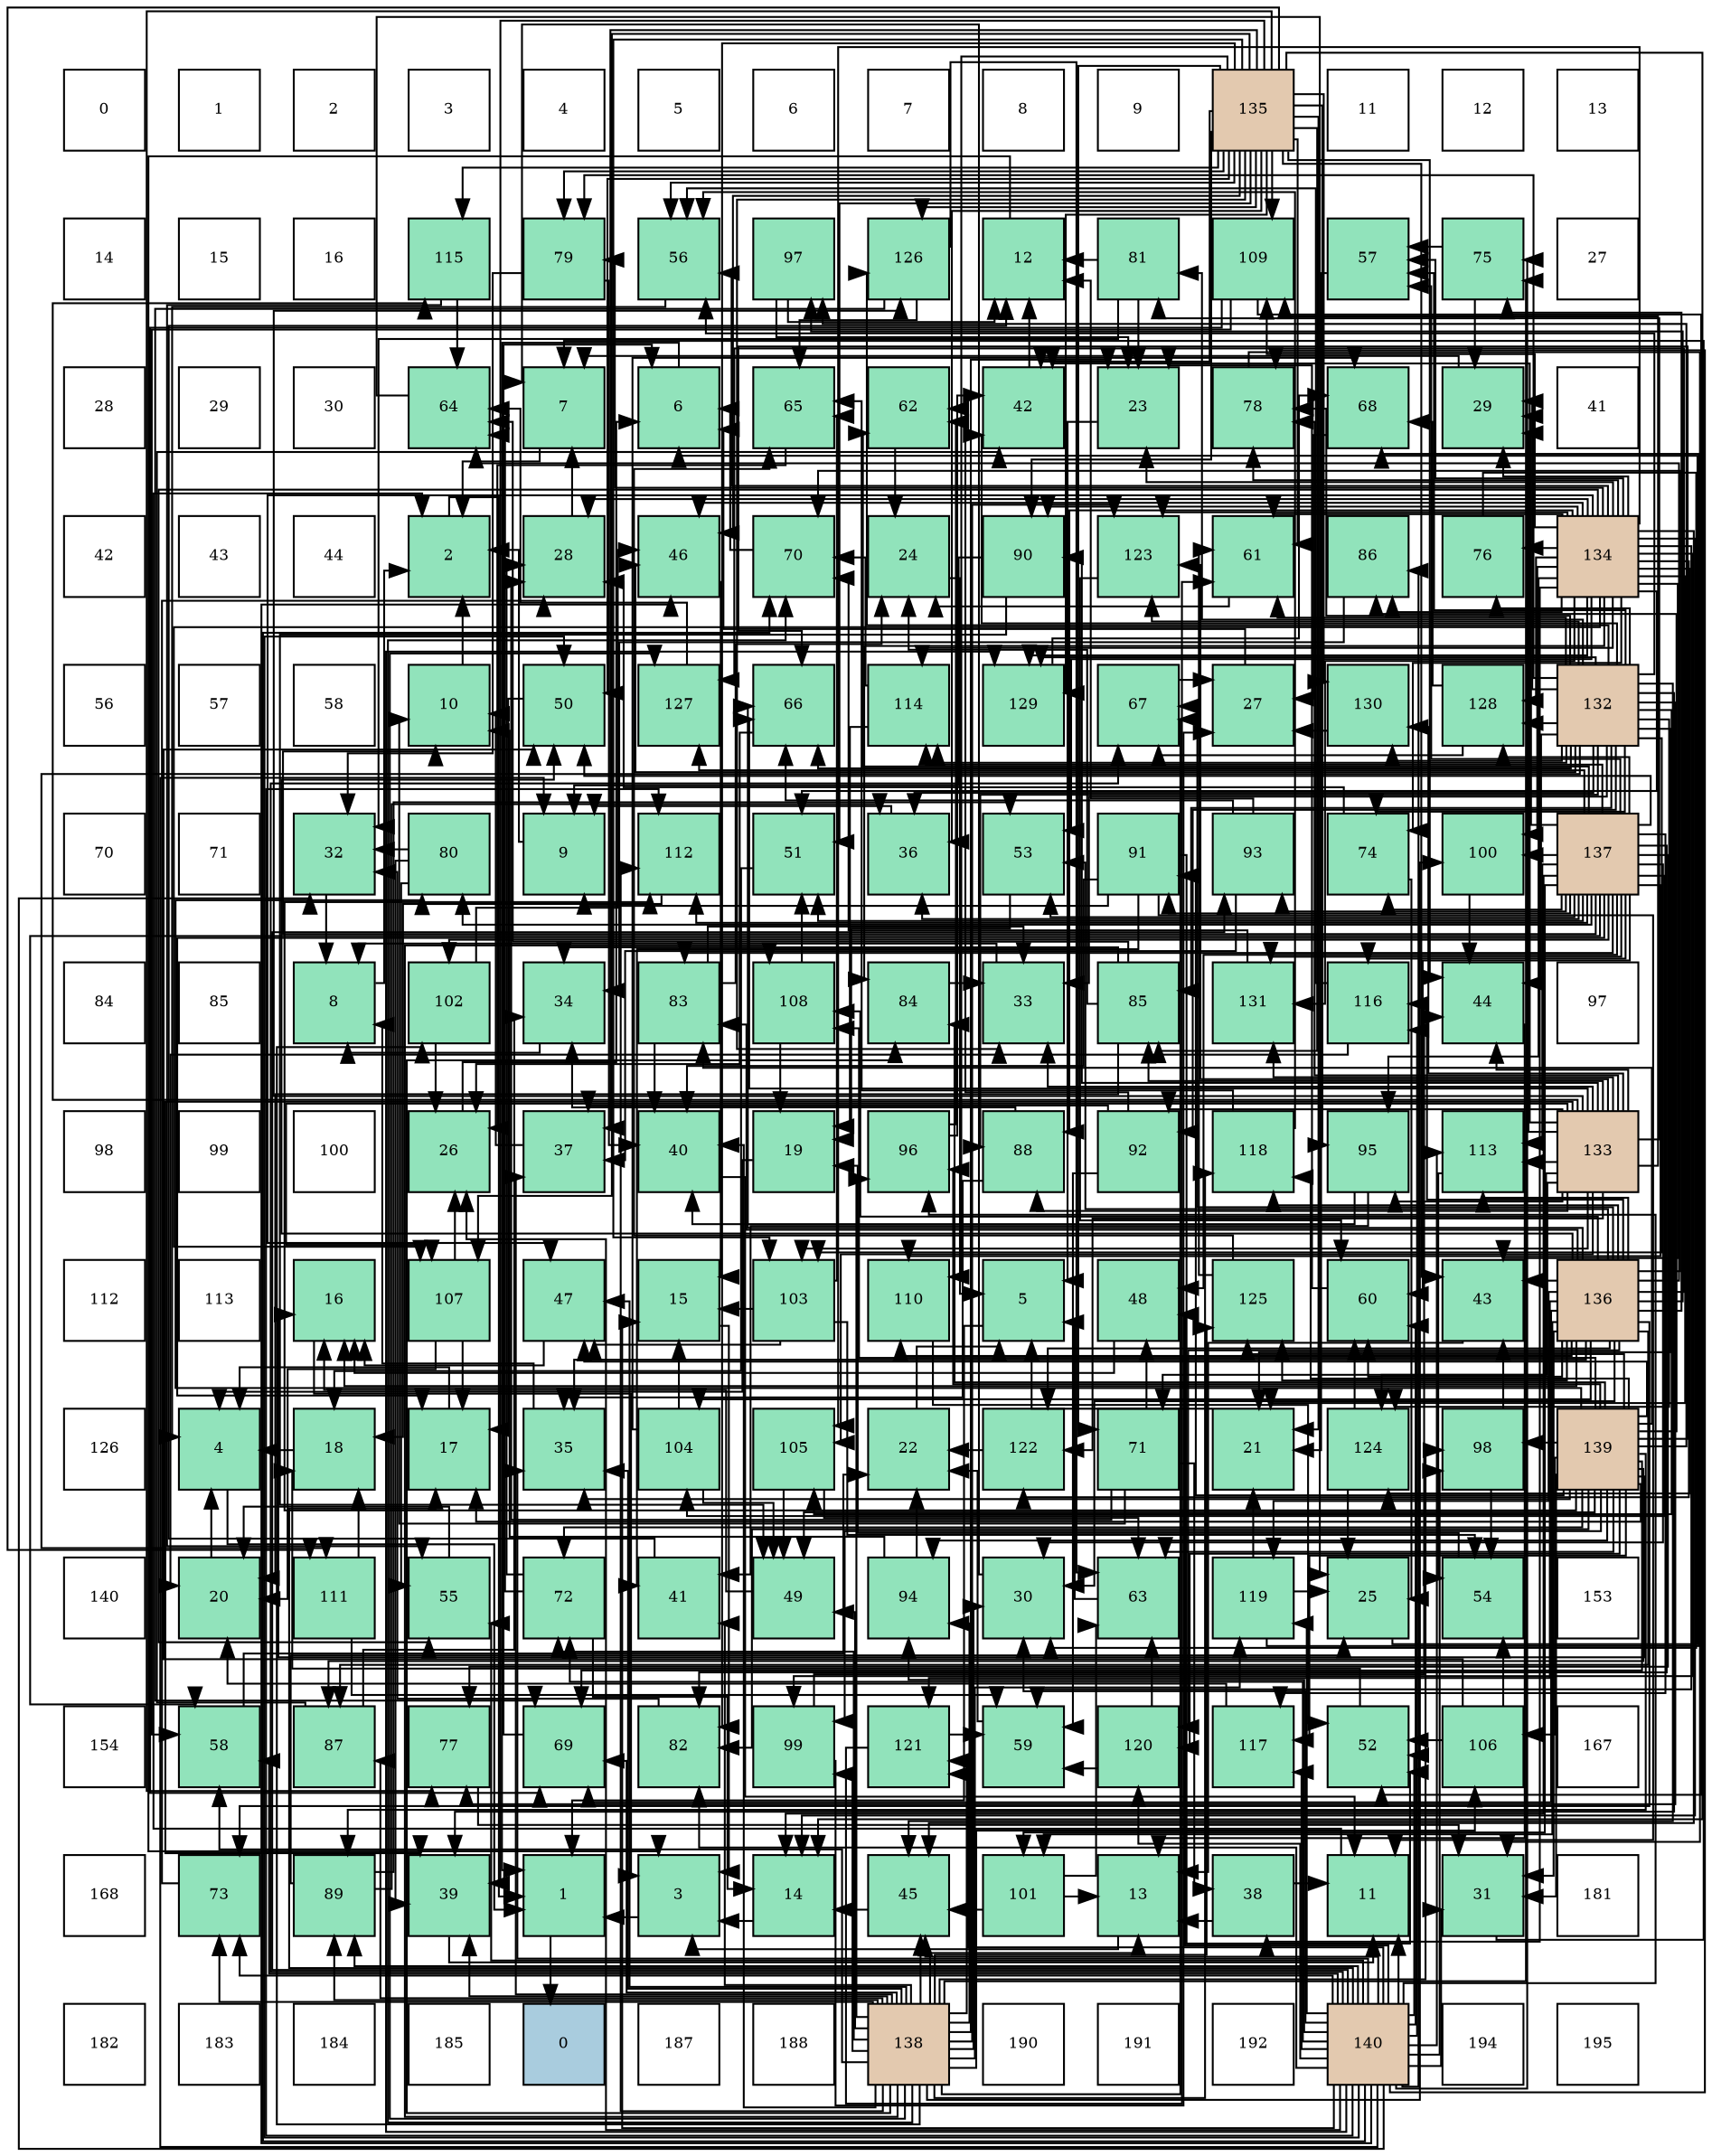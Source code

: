 digraph layout{
 rankdir=TB;
 splines=ortho;
 node [style=filled shape=square fixedsize=true width=0.6];
0[label="0", fontsize=8, fillcolor="#ffffff"];
1[label="1", fontsize=8, fillcolor="#ffffff"];
2[label="2", fontsize=8, fillcolor="#ffffff"];
3[label="3", fontsize=8, fillcolor="#ffffff"];
4[label="4", fontsize=8, fillcolor="#ffffff"];
5[label="5", fontsize=8, fillcolor="#ffffff"];
6[label="6", fontsize=8, fillcolor="#ffffff"];
7[label="7", fontsize=8, fillcolor="#ffffff"];
8[label="8", fontsize=8, fillcolor="#ffffff"];
9[label="9", fontsize=8, fillcolor="#ffffff"];
10[label="135", fontsize=8, fillcolor="#e3c9af"];
11[label="11", fontsize=8, fillcolor="#ffffff"];
12[label="12", fontsize=8, fillcolor="#ffffff"];
13[label="13", fontsize=8, fillcolor="#ffffff"];
14[label="14", fontsize=8, fillcolor="#ffffff"];
15[label="15", fontsize=8, fillcolor="#ffffff"];
16[label="16", fontsize=8, fillcolor="#ffffff"];
17[label="115", fontsize=8, fillcolor="#91e3bb"];
18[label="79", fontsize=8, fillcolor="#91e3bb"];
19[label="56", fontsize=8, fillcolor="#91e3bb"];
20[label="97", fontsize=8, fillcolor="#91e3bb"];
21[label="126", fontsize=8, fillcolor="#91e3bb"];
22[label="12", fontsize=8, fillcolor="#91e3bb"];
23[label="81", fontsize=8, fillcolor="#91e3bb"];
24[label="109", fontsize=8, fillcolor="#91e3bb"];
25[label="57", fontsize=8, fillcolor="#91e3bb"];
26[label="75", fontsize=8, fillcolor="#91e3bb"];
27[label="27", fontsize=8, fillcolor="#ffffff"];
28[label="28", fontsize=8, fillcolor="#ffffff"];
29[label="29", fontsize=8, fillcolor="#ffffff"];
30[label="30", fontsize=8, fillcolor="#ffffff"];
31[label="64", fontsize=8, fillcolor="#91e3bb"];
32[label="7", fontsize=8, fillcolor="#91e3bb"];
33[label="6", fontsize=8, fillcolor="#91e3bb"];
34[label="65", fontsize=8, fillcolor="#91e3bb"];
35[label="62", fontsize=8, fillcolor="#91e3bb"];
36[label="42", fontsize=8, fillcolor="#91e3bb"];
37[label="23", fontsize=8, fillcolor="#91e3bb"];
38[label="78", fontsize=8, fillcolor="#91e3bb"];
39[label="68", fontsize=8, fillcolor="#91e3bb"];
40[label="29", fontsize=8, fillcolor="#91e3bb"];
41[label="41", fontsize=8, fillcolor="#ffffff"];
42[label="42", fontsize=8, fillcolor="#ffffff"];
43[label="43", fontsize=8, fillcolor="#ffffff"];
44[label="44", fontsize=8, fillcolor="#ffffff"];
45[label="2", fontsize=8, fillcolor="#91e3bb"];
46[label="28", fontsize=8, fillcolor="#91e3bb"];
47[label="46", fontsize=8, fillcolor="#91e3bb"];
48[label="70", fontsize=8, fillcolor="#91e3bb"];
49[label="24", fontsize=8, fillcolor="#91e3bb"];
50[label="90", fontsize=8, fillcolor="#91e3bb"];
51[label="123", fontsize=8, fillcolor="#91e3bb"];
52[label="61", fontsize=8, fillcolor="#91e3bb"];
53[label="86", fontsize=8, fillcolor="#91e3bb"];
54[label="76", fontsize=8, fillcolor="#91e3bb"];
55[label="134", fontsize=8, fillcolor="#e3c9af"];
56[label="56", fontsize=8, fillcolor="#ffffff"];
57[label="57", fontsize=8, fillcolor="#ffffff"];
58[label="58", fontsize=8, fillcolor="#ffffff"];
59[label="10", fontsize=8, fillcolor="#91e3bb"];
60[label="50", fontsize=8, fillcolor="#91e3bb"];
61[label="127", fontsize=8, fillcolor="#91e3bb"];
62[label="66", fontsize=8, fillcolor="#91e3bb"];
63[label="114", fontsize=8, fillcolor="#91e3bb"];
64[label="129", fontsize=8, fillcolor="#91e3bb"];
65[label="67", fontsize=8, fillcolor="#91e3bb"];
66[label="27", fontsize=8, fillcolor="#91e3bb"];
67[label="130", fontsize=8, fillcolor="#91e3bb"];
68[label="128", fontsize=8, fillcolor="#91e3bb"];
69[label="132", fontsize=8, fillcolor="#e3c9af"];
70[label="70", fontsize=8, fillcolor="#ffffff"];
71[label="71", fontsize=8, fillcolor="#ffffff"];
72[label="32", fontsize=8, fillcolor="#91e3bb"];
73[label="80", fontsize=8, fillcolor="#91e3bb"];
74[label="9", fontsize=8, fillcolor="#91e3bb"];
75[label="112", fontsize=8, fillcolor="#91e3bb"];
76[label="51", fontsize=8, fillcolor="#91e3bb"];
77[label="36", fontsize=8, fillcolor="#91e3bb"];
78[label="53", fontsize=8, fillcolor="#91e3bb"];
79[label="91", fontsize=8, fillcolor="#91e3bb"];
80[label="93", fontsize=8, fillcolor="#91e3bb"];
81[label="74", fontsize=8, fillcolor="#91e3bb"];
82[label="100", fontsize=8, fillcolor="#91e3bb"];
83[label="137", fontsize=8, fillcolor="#e3c9af"];
84[label="84", fontsize=8, fillcolor="#ffffff"];
85[label="85", fontsize=8, fillcolor="#ffffff"];
86[label="8", fontsize=8, fillcolor="#91e3bb"];
87[label="102", fontsize=8, fillcolor="#91e3bb"];
88[label="34", fontsize=8, fillcolor="#91e3bb"];
89[label="83", fontsize=8, fillcolor="#91e3bb"];
90[label="108", fontsize=8, fillcolor="#91e3bb"];
91[label="84", fontsize=8, fillcolor="#91e3bb"];
92[label="33", fontsize=8, fillcolor="#91e3bb"];
93[label="85", fontsize=8, fillcolor="#91e3bb"];
94[label="131", fontsize=8, fillcolor="#91e3bb"];
95[label="116", fontsize=8, fillcolor="#91e3bb"];
96[label="44", fontsize=8, fillcolor="#91e3bb"];
97[label="97", fontsize=8, fillcolor="#ffffff"];
98[label="98", fontsize=8, fillcolor="#ffffff"];
99[label="99", fontsize=8, fillcolor="#ffffff"];
100[label="100", fontsize=8, fillcolor="#ffffff"];
101[label="26", fontsize=8, fillcolor="#91e3bb"];
102[label="37", fontsize=8, fillcolor="#91e3bb"];
103[label="40", fontsize=8, fillcolor="#91e3bb"];
104[label="19", fontsize=8, fillcolor="#91e3bb"];
105[label="96", fontsize=8, fillcolor="#91e3bb"];
106[label="88", fontsize=8, fillcolor="#91e3bb"];
107[label="92", fontsize=8, fillcolor="#91e3bb"];
108[label="118", fontsize=8, fillcolor="#91e3bb"];
109[label="95", fontsize=8, fillcolor="#91e3bb"];
110[label="113", fontsize=8, fillcolor="#91e3bb"];
111[label="133", fontsize=8, fillcolor="#e3c9af"];
112[label="112", fontsize=8, fillcolor="#ffffff"];
113[label="113", fontsize=8, fillcolor="#ffffff"];
114[label="16", fontsize=8, fillcolor="#91e3bb"];
115[label="107", fontsize=8, fillcolor="#91e3bb"];
116[label="47", fontsize=8, fillcolor="#91e3bb"];
117[label="15", fontsize=8, fillcolor="#91e3bb"];
118[label="103", fontsize=8, fillcolor="#91e3bb"];
119[label="110", fontsize=8, fillcolor="#91e3bb"];
120[label="5", fontsize=8, fillcolor="#91e3bb"];
121[label="48", fontsize=8, fillcolor="#91e3bb"];
122[label="125", fontsize=8, fillcolor="#91e3bb"];
123[label="60", fontsize=8, fillcolor="#91e3bb"];
124[label="43", fontsize=8, fillcolor="#91e3bb"];
125[label="136", fontsize=8, fillcolor="#e3c9af"];
126[label="126", fontsize=8, fillcolor="#ffffff"];
127[label="4", fontsize=8, fillcolor="#91e3bb"];
128[label="18", fontsize=8, fillcolor="#91e3bb"];
129[label="17", fontsize=8, fillcolor="#91e3bb"];
130[label="35", fontsize=8, fillcolor="#91e3bb"];
131[label="104", fontsize=8, fillcolor="#91e3bb"];
132[label="105", fontsize=8, fillcolor="#91e3bb"];
133[label="22", fontsize=8, fillcolor="#91e3bb"];
134[label="122", fontsize=8, fillcolor="#91e3bb"];
135[label="71", fontsize=8, fillcolor="#91e3bb"];
136[label="21", fontsize=8, fillcolor="#91e3bb"];
137[label="124", fontsize=8, fillcolor="#91e3bb"];
138[label="98", fontsize=8, fillcolor="#91e3bb"];
139[label="139", fontsize=8, fillcolor="#e3c9af"];
140[label="140", fontsize=8, fillcolor="#ffffff"];
141[label="20", fontsize=8, fillcolor="#91e3bb"];
142[label="111", fontsize=8, fillcolor="#91e3bb"];
143[label="55", fontsize=8, fillcolor="#91e3bb"];
144[label="72", fontsize=8, fillcolor="#91e3bb"];
145[label="41", fontsize=8, fillcolor="#91e3bb"];
146[label="49", fontsize=8, fillcolor="#91e3bb"];
147[label="94", fontsize=8, fillcolor="#91e3bb"];
148[label="30", fontsize=8, fillcolor="#91e3bb"];
149[label="63", fontsize=8, fillcolor="#91e3bb"];
150[label="119", fontsize=8, fillcolor="#91e3bb"];
151[label="25", fontsize=8, fillcolor="#91e3bb"];
152[label="54", fontsize=8, fillcolor="#91e3bb"];
153[label="153", fontsize=8, fillcolor="#ffffff"];
154[label="154", fontsize=8, fillcolor="#ffffff"];
155[label="58", fontsize=8, fillcolor="#91e3bb"];
156[label="87", fontsize=8, fillcolor="#91e3bb"];
157[label="77", fontsize=8, fillcolor="#91e3bb"];
158[label="69", fontsize=8, fillcolor="#91e3bb"];
159[label="82", fontsize=8, fillcolor="#91e3bb"];
160[label="99", fontsize=8, fillcolor="#91e3bb"];
161[label="121", fontsize=8, fillcolor="#91e3bb"];
162[label="59", fontsize=8, fillcolor="#91e3bb"];
163[label="120", fontsize=8, fillcolor="#91e3bb"];
164[label="117", fontsize=8, fillcolor="#91e3bb"];
165[label="52", fontsize=8, fillcolor="#91e3bb"];
166[label="106", fontsize=8, fillcolor="#91e3bb"];
167[label="167", fontsize=8, fillcolor="#ffffff"];
168[label="168", fontsize=8, fillcolor="#ffffff"];
169[label="73", fontsize=8, fillcolor="#91e3bb"];
170[label="89", fontsize=8, fillcolor="#91e3bb"];
171[label="39", fontsize=8, fillcolor="#91e3bb"];
172[label="1", fontsize=8, fillcolor="#91e3bb"];
173[label="3", fontsize=8, fillcolor="#91e3bb"];
174[label="14", fontsize=8, fillcolor="#91e3bb"];
175[label="45", fontsize=8, fillcolor="#91e3bb"];
176[label="101", fontsize=8, fillcolor="#91e3bb"];
177[label="13", fontsize=8, fillcolor="#91e3bb"];
178[label="38", fontsize=8, fillcolor="#91e3bb"];
179[label="11", fontsize=8, fillcolor="#91e3bb"];
180[label="31", fontsize=8, fillcolor="#91e3bb"];
181[label="181", fontsize=8, fillcolor="#ffffff"];
182[label="182", fontsize=8, fillcolor="#ffffff"];
183[label="183", fontsize=8, fillcolor="#ffffff"];
184[label="184", fontsize=8, fillcolor="#ffffff"];
185[label="185", fontsize=8, fillcolor="#ffffff"];
186[label="0", fontsize=8, fillcolor="#a9ccde"];
187[label="187", fontsize=8, fillcolor="#ffffff"];
188[label="188", fontsize=8, fillcolor="#ffffff"];
189[label="138", fontsize=8, fillcolor="#e3c9af"];
190[label="190", fontsize=8, fillcolor="#ffffff"];
191[label="191", fontsize=8, fillcolor="#ffffff"];
192[label="192", fontsize=8, fillcolor="#ffffff"];
193[label="140", fontsize=8, fillcolor="#e3c9af"];
194[label="194", fontsize=8, fillcolor="#ffffff"];
195[label="195", fontsize=8, fillcolor="#ffffff"];
edge [constraint=false, style=vis];172 -> 186;
45 -> 172;
173 -> 172;
127 -> 172;
120 -> 172;
33 -> 172;
32 -> 45;
86 -> 45;
74 -> 45;
59 -> 45;
179 -> 45;
22 -> 173;
177 -> 173;
174 -> 173;
117 -> 173;
114 -> 173;
129 -> 127;
128 -> 127;
104 -> 127;
141 -> 127;
136 -> 120;
133 -> 120;
37 -> 120;
49 -> 120;
151 -> 33;
101 -> 33;
66 -> 33;
46 -> 32;
40 -> 32;
148 -> 32;
180 -> 32;
72 -> 86;
92 -> 86;
88 -> 86;
130 -> 86;
77 -> 74;
102 -> 59;
178 -> 179;
178 -> 177;
171 -> 179;
103 -> 179;
145 -> 22;
36 -> 22;
124 -> 177;
96 -> 177;
175 -> 174;
47 -> 117;
116 -> 114;
121 -> 114;
146 -> 114;
60 -> 129;
76 -> 128;
165 -> 128;
78 -> 104;
152 -> 104;
143 -> 141;
19 -> 127;
25 -> 136;
155 -> 133;
162 -> 133;
123 -> 37;
52 -> 49;
35 -> 49;
149 -> 120;
31 -> 151;
34 -> 101;
62 -> 101;
65 -> 66;
39 -> 66;
158 -> 33;
48 -> 33;
135 -> 59;
135 -> 46;
135 -> 178;
135 -> 121;
144 -> 174;
144 -> 46;
144 -> 31;
169 -> 46;
81 -> 151;
81 -> 46;
26 -> 40;
26 -> 25;
54 -> 148;
157 -> 180;
38 -> 180;
18 -> 72;
18 -> 103;
73 -> 72;
73 -> 171;
73 -> 143;
23 -> 22;
23 -> 37;
23 -> 72;
159 -> 72;
89 -> 49;
89 -> 92;
89 -> 103;
91 -> 92;
93 -> 141;
93 -> 49;
93 -> 88;
93 -> 31;
53 -> 88;
156 -> 88;
156 -> 36;
106 -> 88;
106 -> 130;
170 -> 151;
170 -> 77;
170 -> 78;
50 -> 74;
50 -> 146;
79 -> 74;
79 -> 179;
79 -> 103;
79 -> 145;
79 -> 165;
107 -> 102;
107 -> 162;
107 -> 35;
80 -> 22;
80 -> 102;
80 -> 62;
147 -> 59;
147 -> 133;
109 -> 103;
109 -> 145;
105 -> 36;
105 -> 35;
20 -> 22;
20 -> 37;
138 -> 124;
138 -> 152;
160 -> 66;
160 -> 96;
82 -> 96;
176 -> 177;
176 -> 175;
176 -> 149;
87 -> 101;
87 -> 47;
118 -> 117;
118 -> 116;
118 -> 152;
118 -> 34;
131 -> 117;
131 -> 146;
131 -> 39;
132 -> 146;
132 -> 149;
166 -> 60;
166 -> 165;
166 -> 152;
115 -> 129;
115 -> 141;
115 -> 101;
90 -> 104;
90 -> 76;
24 -> 165;
24 -> 155;
24 -> 158;
119 -> 165;
142 -> 128;
142 -> 162;
75 -> 128;
110 -> 152;
63 -> 104;
63 -> 48;
17 -> 143;
17 -> 31;
95 -> 141;
95 -> 19;
164 -> 141;
108 -> 19;
108 -> 34;
150 -> 136;
150 -> 151;
150 -> 39;
163 -> 162;
163 -> 149;
161 -> 162;
161 -> 52;
134 -> 133;
51 -> 123;
137 -> 151;
137 -> 123;
122 -> 52;
122 -> 34;
21 -> 149;
21 -> 34;
21 -> 158;
61 -> 31;
68 -> 65;
68 -> 39;
64 -> 39;
67 -> 66;
94 -> 48;
69 -> 136;
69 -> 40;
69 -> 92;
69 -> 77;
69 -> 171;
69 -> 36;
69 -> 96;
69 -> 175;
69 -> 47;
69 -> 19;
69 -> 25;
69 -> 52;
69 -> 62;
69 -> 81;
69 -> 54;
69 -> 157;
69 -> 38;
69 -> 18;
69 -> 23;
69 -> 93;
69 -> 106;
69 -> 107;
69 -> 118;
69 -> 132;
69 -> 142;
69 -> 63;
69 -> 51;
69 -> 137;
69 -> 21;
69 -> 68;
69 -> 64;
69 -> 67;
111 -> 40;
111 -> 92;
111 -> 171;
111 -> 36;
111 -> 96;
111 -> 62;
111 -> 135;
111 -> 38;
111 -> 23;
111 -> 93;
111 -> 106;
111 -> 50;
111 -> 107;
111 -> 109;
111 -> 118;
111 -> 132;
111 -> 115;
111 -> 24;
111 -> 110;
111 -> 17;
111 -> 134;
111 -> 51;
111 -> 137;
111 -> 21;
111 -> 67;
111 -> 94;
55 -> 174;
55 -> 136;
55 -> 37;
55 -> 46;
55 -> 40;
55 -> 178;
55 -> 124;
55 -> 175;
55 -> 47;
55 -> 116;
55 -> 76;
55 -> 78;
55 -> 143;
55 -> 19;
55 -> 25;
55 -> 162;
55 -> 52;
55 -> 81;
55 -> 54;
55 -> 38;
55 -> 18;
55 -> 91;
55 -> 53;
55 -> 106;
55 -> 50;
55 -> 109;
55 -> 160;
55 -> 82;
55 -> 132;
55 -> 115;
55 -> 24;
55 -> 63;
55 -> 134;
55 -> 51;
55 -> 137;
55 -> 68;
55 -> 64;
55 -> 94;
10 -> 174;
10 -> 136;
10 -> 92;
10 -> 77;
10 -> 102;
10 -> 171;
10 -> 36;
10 -> 124;
10 -> 96;
10 -> 47;
10 -> 60;
10 -> 76;
10 -> 19;
10 -> 52;
10 -> 135;
10 -> 157;
10 -> 18;
10 -> 159;
10 -> 93;
10 -> 50;
10 -> 109;
10 -> 118;
10 -> 115;
10 -> 24;
10 -> 119;
10 -> 142;
10 -> 17;
10 -> 21;
10 -> 64;
10 -> 67;
125 -> 114;
125 -> 148;
125 -> 180;
125 -> 130;
125 -> 124;
125 -> 60;
125 -> 78;
125 -> 123;
125 -> 31;
125 -> 62;
125 -> 65;
125 -> 158;
125 -> 48;
125 -> 169;
125 -> 26;
125 -> 89;
125 -> 156;
125 -> 20;
125 -> 176;
125 -> 131;
125 -> 90;
125 -> 119;
125 -> 110;
125 -> 95;
125 -> 108;
125 -> 150;
125 -> 163;
125 -> 161;
125 -> 134;
125 -> 122;
125 -> 61;
83 -> 59;
83 -> 174;
83 -> 129;
83 -> 40;
83 -> 148;
83 -> 77;
83 -> 121;
83 -> 60;
83 -> 76;
83 -> 78;
83 -> 25;
83 -> 155;
83 -> 123;
83 -> 35;
83 -> 81;
83 -> 157;
83 -> 73;
83 -> 159;
83 -> 89;
83 -> 79;
83 -> 80;
83 -> 82;
83 -> 176;
83 -> 87;
83 -> 131;
83 -> 119;
83 -> 75;
83 -> 110;
83 -> 63;
83 -> 95;
83 -> 164;
83 -> 61;
83 -> 68;
83 -> 94;
189 -> 177;
189 -> 37;
189 -> 148;
189 -> 130;
189 -> 102;
189 -> 171;
189 -> 103;
189 -> 145;
189 -> 175;
189 -> 116;
189 -> 146;
189 -> 155;
189 -> 65;
189 -> 158;
189 -> 48;
189 -> 144;
189 -> 169;
189 -> 26;
189 -> 91;
189 -> 156;
189 -> 170;
189 -> 147;
189 -> 105;
189 -> 138;
189 -> 160;
189 -> 82;
189 -> 87;
189 -> 166;
189 -> 90;
189 -> 75;
189 -> 108;
189 -> 150;
189 -> 161;
189 -> 51;
189 -> 122;
189 -> 61;
139 -> 114;
139 -> 129;
139 -> 180;
139 -> 130;
139 -> 116;
139 -> 146;
139 -> 149;
139 -> 62;
139 -> 158;
139 -> 144;
139 -> 73;
139 -> 159;
139 -> 89;
139 -> 91;
139 -> 53;
139 -> 156;
139 -> 170;
139 -> 79;
139 -> 147;
139 -> 105;
139 -> 20;
139 -> 138;
139 -> 160;
139 -> 166;
139 -> 90;
139 -> 75;
139 -> 164;
139 -> 108;
139 -> 163;
139 -> 122;
193 -> 74;
193 -> 179;
193 -> 117;
193 -> 129;
193 -> 101;
193 -> 148;
193 -> 180;
193 -> 72;
193 -> 130;
193 -> 175;
193 -> 47;
193 -> 121;
193 -> 60;
193 -> 165;
193 -> 143;
193 -> 155;
193 -> 123;
193 -> 65;
193 -> 48;
193 -> 144;
193 -> 169;
193 -> 26;
193 -> 38;
193 -> 159;
193 -> 53;
193 -> 170;
193 -> 80;
193 -> 147;
193 -> 105;
193 -> 138;
193 -> 75;
193 -> 110;
193 -> 95;
193 -> 164;
193 -> 150;
193 -> 163;
193 -> 161;
193 -> 64;
edge [constraint=true, style=invis];
0 -> 14 -> 28 -> 42 -> 56 -> 70 -> 84 -> 98 -> 112 -> 126 -> 140 -> 154 -> 168 -> 182;
1 -> 15 -> 29 -> 43 -> 57 -> 71 -> 85 -> 99 -> 113 -> 127 -> 141 -> 155 -> 169 -> 183;
2 -> 16 -> 30 -> 44 -> 58 -> 72 -> 86 -> 100 -> 114 -> 128 -> 142 -> 156 -> 170 -> 184;
3 -> 17 -> 31 -> 45 -> 59 -> 73 -> 87 -> 101 -> 115 -> 129 -> 143 -> 157 -> 171 -> 185;
4 -> 18 -> 32 -> 46 -> 60 -> 74 -> 88 -> 102 -> 116 -> 130 -> 144 -> 158 -> 172 -> 186;
5 -> 19 -> 33 -> 47 -> 61 -> 75 -> 89 -> 103 -> 117 -> 131 -> 145 -> 159 -> 173 -> 187;
6 -> 20 -> 34 -> 48 -> 62 -> 76 -> 90 -> 104 -> 118 -> 132 -> 146 -> 160 -> 174 -> 188;
7 -> 21 -> 35 -> 49 -> 63 -> 77 -> 91 -> 105 -> 119 -> 133 -> 147 -> 161 -> 175 -> 189;
8 -> 22 -> 36 -> 50 -> 64 -> 78 -> 92 -> 106 -> 120 -> 134 -> 148 -> 162 -> 176 -> 190;
9 -> 23 -> 37 -> 51 -> 65 -> 79 -> 93 -> 107 -> 121 -> 135 -> 149 -> 163 -> 177 -> 191;
10 -> 24 -> 38 -> 52 -> 66 -> 80 -> 94 -> 108 -> 122 -> 136 -> 150 -> 164 -> 178 -> 192;
11 -> 25 -> 39 -> 53 -> 67 -> 81 -> 95 -> 109 -> 123 -> 137 -> 151 -> 165 -> 179 -> 193;
12 -> 26 -> 40 -> 54 -> 68 -> 82 -> 96 -> 110 -> 124 -> 138 -> 152 -> 166 -> 180 -> 194;
13 -> 27 -> 41 -> 55 -> 69 -> 83 -> 97 -> 111 -> 125 -> 139 -> 153 -> 167 -> 181 -> 195;
rank = same {0 -> 1 -> 2 -> 3 -> 4 -> 5 -> 6 -> 7 -> 8 -> 9 -> 10 -> 11 -> 12 -> 13};
rank = same {14 -> 15 -> 16 -> 17 -> 18 -> 19 -> 20 -> 21 -> 22 -> 23 -> 24 -> 25 -> 26 -> 27};
rank = same {28 -> 29 -> 30 -> 31 -> 32 -> 33 -> 34 -> 35 -> 36 -> 37 -> 38 -> 39 -> 40 -> 41};
rank = same {42 -> 43 -> 44 -> 45 -> 46 -> 47 -> 48 -> 49 -> 50 -> 51 -> 52 -> 53 -> 54 -> 55};
rank = same {56 -> 57 -> 58 -> 59 -> 60 -> 61 -> 62 -> 63 -> 64 -> 65 -> 66 -> 67 -> 68 -> 69};
rank = same {70 -> 71 -> 72 -> 73 -> 74 -> 75 -> 76 -> 77 -> 78 -> 79 -> 80 -> 81 -> 82 -> 83};
rank = same {84 -> 85 -> 86 -> 87 -> 88 -> 89 -> 90 -> 91 -> 92 -> 93 -> 94 -> 95 -> 96 -> 97};
rank = same {98 -> 99 -> 100 -> 101 -> 102 -> 103 -> 104 -> 105 -> 106 -> 107 -> 108 -> 109 -> 110 -> 111};
rank = same {112 -> 113 -> 114 -> 115 -> 116 -> 117 -> 118 -> 119 -> 120 -> 121 -> 122 -> 123 -> 124 -> 125};
rank = same {126 -> 127 -> 128 -> 129 -> 130 -> 131 -> 132 -> 133 -> 134 -> 135 -> 136 -> 137 -> 138 -> 139};
rank = same {140 -> 141 -> 142 -> 143 -> 144 -> 145 -> 146 -> 147 -> 148 -> 149 -> 150 -> 151 -> 152 -> 153};
rank = same {154 -> 155 -> 156 -> 157 -> 158 -> 159 -> 160 -> 161 -> 162 -> 163 -> 164 -> 165 -> 166 -> 167};
rank = same {168 -> 169 -> 170 -> 171 -> 172 -> 173 -> 174 -> 175 -> 176 -> 177 -> 178 -> 179 -> 180 -> 181};
rank = same {182 -> 183 -> 184 -> 185 -> 186 -> 187 -> 188 -> 189 -> 190 -> 191 -> 192 -> 193 -> 194 -> 195};
}